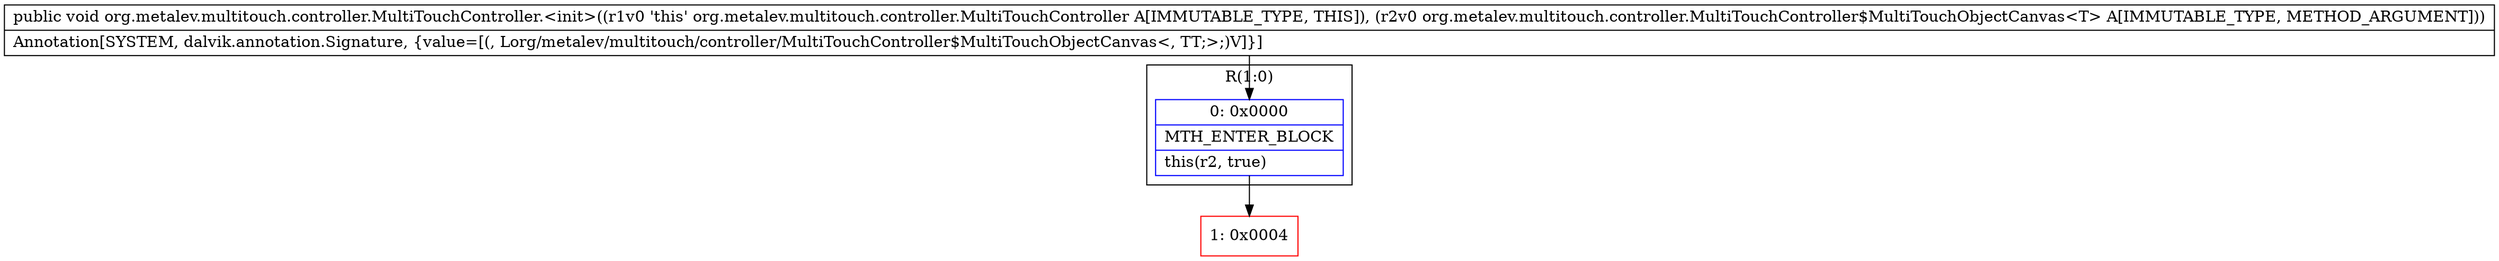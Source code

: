 digraph "CFG fororg.metalev.multitouch.controller.MultiTouchController.\<init\>(Lorg\/metalev\/multitouch\/controller\/MultiTouchController$MultiTouchObjectCanvas;)V" {
subgraph cluster_Region_923437700 {
label = "R(1:0)";
node [shape=record,color=blue];
Node_0 [shape=record,label="{0\:\ 0x0000|MTH_ENTER_BLOCK\l|this(r2, true)\l}"];
}
Node_1 [shape=record,color=red,label="{1\:\ 0x0004}"];
MethodNode[shape=record,label="{public void org.metalev.multitouch.controller.MultiTouchController.\<init\>((r1v0 'this' org.metalev.multitouch.controller.MultiTouchController A[IMMUTABLE_TYPE, THIS]), (r2v0 org.metalev.multitouch.controller.MultiTouchController$MultiTouchObjectCanvas\<T\> A[IMMUTABLE_TYPE, METHOD_ARGUMENT]))  | Annotation[SYSTEM, dalvik.annotation.Signature, \{value=[(, Lorg\/metalev\/multitouch\/controller\/MultiTouchController$MultiTouchObjectCanvas\<, TT;\>;)V]\}]\l}"];
MethodNode -> Node_0;
Node_0 -> Node_1;
}

